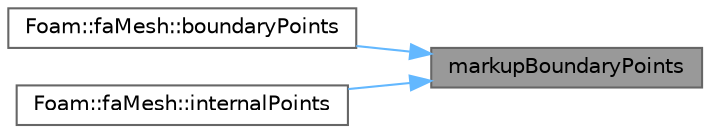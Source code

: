 digraph "markupBoundaryPoints"
{
 // LATEX_PDF_SIZE
  bgcolor="transparent";
  edge [fontname=Helvetica,fontsize=10,labelfontname=Helvetica,labelfontsize=10];
  node [fontname=Helvetica,fontsize=10,shape=box,height=0.2,width=0.4];
  rankdir="RL";
  Node1 [id="Node000001",label="markupBoundaryPoints",height=0.2,width=0.4,color="gray40", fillcolor="grey60", style="filled", fontcolor="black",tooltip=" "];
  Node1 -> Node2 [id="edge1_Node000001_Node000002",dir="back",color="steelblue1",style="solid",tooltip=" "];
  Node2 [id="Node000002",label="Foam::faMesh::boundaryPoints",height=0.2,width=0.4,color="grey40", fillcolor="white", style="filled",URL="$classFoam_1_1faMesh.html#af3186047492842cb8555926b757651c6",tooltip=" "];
  Node1 -> Node3 [id="edge2_Node000001_Node000003",dir="back",color="steelblue1",style="solid",tooltip=" "];
  Node3 [id="Node000003",label="Foam::faMesh::internalPoints",height=0.2,width=0.4,color="grey40", fillcolor="white", style="filled",URL="$classFoam_1_1faMesh.html#a0828f88078e0d28ff21c44b84b213d0d",tooltip=" "];
}
